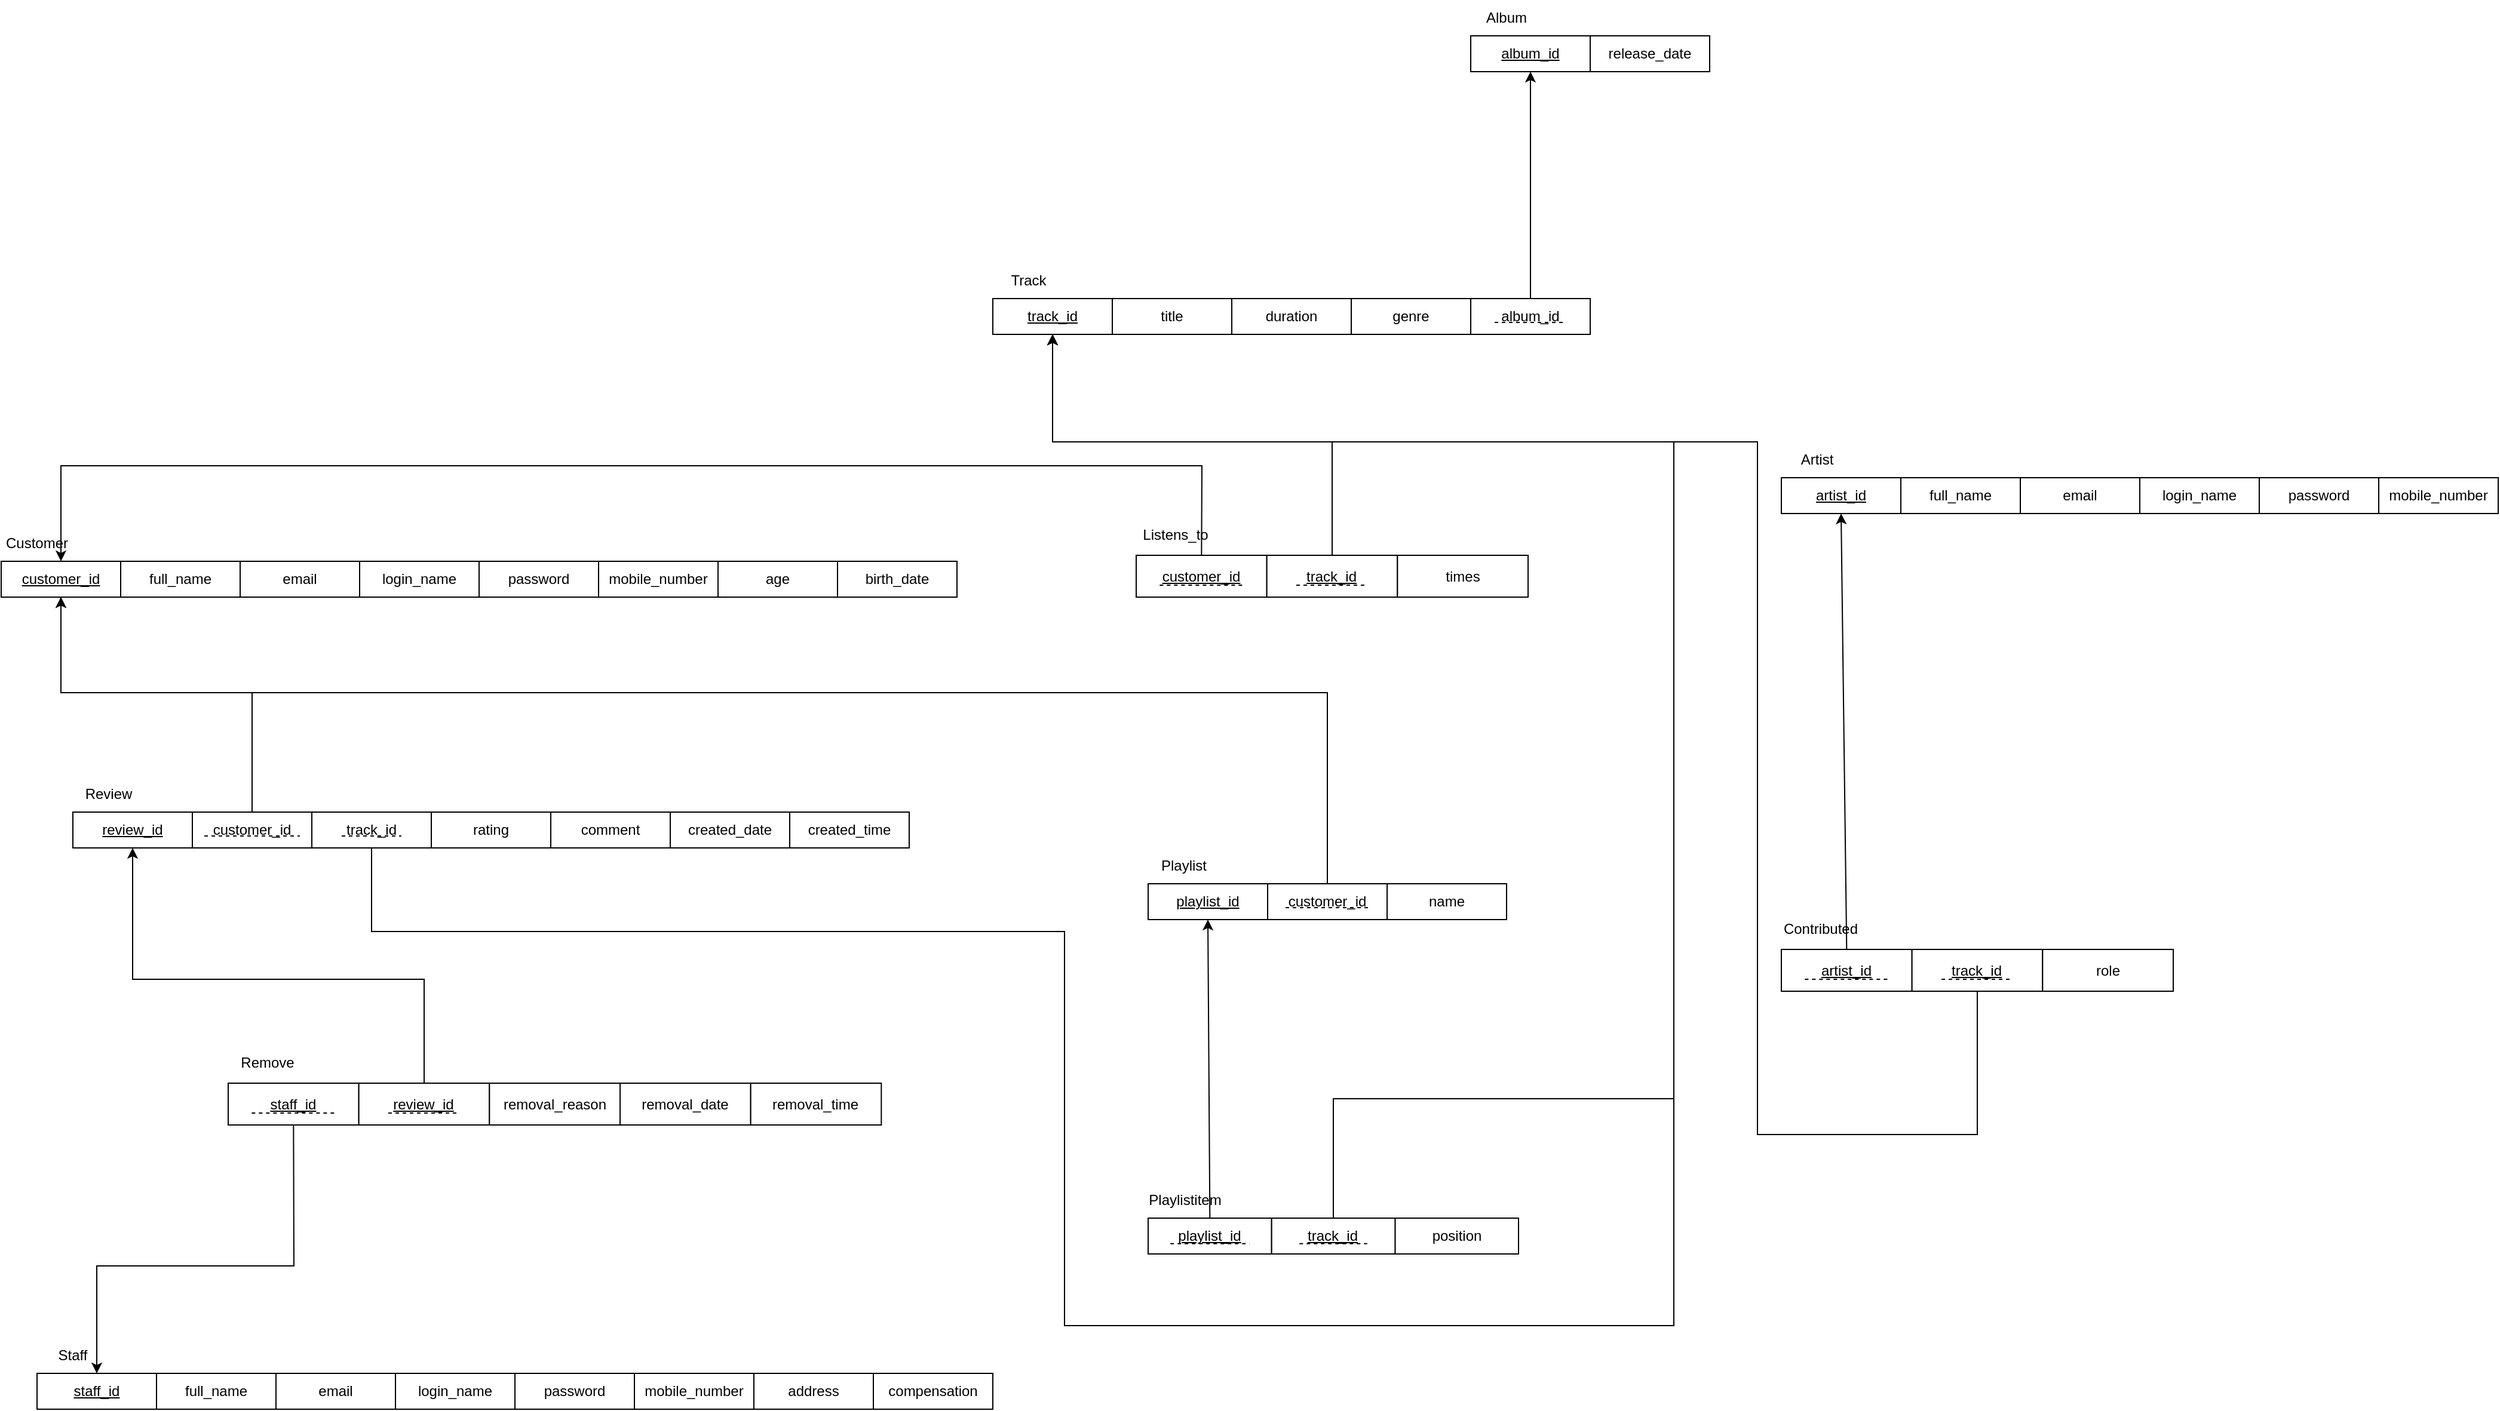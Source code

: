 <mxfile version="28.2.1">
  <diagram id="65YrT60S0ws-PlNcIAfQ" name="第 1 页">
    <mxGraphModel dx="5948" dy="4789" grid="1" gridSize="10" guides="1" tooltips="1" connect="1" arrows="1" fold="1" page="0" pageScale="1" pageWidth="827" pageHeight="1169" background="none" math="0" shadow="0">
      <root>
        <mxCell id="0" />
        <mxCell id="1" parent="0" />
        <mxCell id="izy5qJ_a97B4o7qX0N7h-158" value="" style="group" vertex="1" connectable="0" parent="1">
          <mxGeometry x="-4450" y="-3700" width="2090" height="1180" as="geometry" />
        </mxCell>
        <mxCell id="izy5qJ_a97B4o7qX0N7h-9" value="" style="group" vertex="1" connectable="0" parent="izy5qJ_a97B4o7qX0N7h-158">
          <mxGeometry x="1230" width="200" height="60" as="geometry" />
        </mxCell>
        <mxCell id="izy5qJ_a97B4o7qX0N7h-2" value="&lt;u&gt;album_id&lt;/u&gt;" style="rounded=0;whiteSpace=wrap;html=1;" vertex="1" parent="izy5qJ_a97B4o7qX0N7h-9">
          <mxGeometry y="30" width="100" height="30" as="geometry" />
        </mxCell>
        <mxCell id="izy5qJ_a97B4o7qX0N7h-7" value="release_date" style="rounded=0;whiteSpace=wrap;html=1;" vertex="1" parent="izy5qJ_a97B4o7qX0N7h-9">
          <mxGeometry x="100" y="30" width="100" height="30" as="geometry" />
        </mxCell>
        <mxCell id="izy5qJ_a97B4o7qX0N7h-8" value="Album" style="text;html=1;align=center;verticalAlign=middle;whiteSpace=wrap;rounded=0;" vertex="1" parent="izy5qJ_a97B4o7qX0N7h-9">
          <mxGeometry width="60" height="30" as="geometry" />
        </mxCell>
        <mxCell id="izy5qJ_a97B4o7qX0N7h-17" value="" style="group" vertex="1" connectable="0" parent="izy5qJ_a97B4o7qX0N7h-158">
          <mxGeometry x="830" y="220" width="500" height="60" as="geometry" />
        </mxCell>
        <mxCell id="izy5qJ_a97B4o7qX0N7h-10" value="" style="group" vertex="1" connectable="0" parent="izy5qJ_a97B4o7qX0N7h-17">
          <mxGeometry width="200" height="60" as="geometry" />
        </mxCell>
        <mxCell id="izy5qJ_a97B4o7qX0N7h-11" value="&lt;u&gt;track_id&lt;/u&gt;" style="rounded=0;whiteSpace=wrap;html=1;" vertex="1" parent="izy5qJ_a97B4o7qX0N7h-10">
          <mxGeometry y="30" width="100" height="30" as="geometry" />
        </mxCell>
        <mxCell id="izy5qJ_a97B4o7qX0N7h-12" value="title" style="rounded=0;whiteSpace=wrap;html=1;" vertex="1" parent="izy5qJ_a97B4o7qX0N7h-10">
          <mxGeometry x="100" y="30" width="100" height="30" as="geometry" />
        </mxCell>
        <mxCell id="izy5qJ_a97B4o7qX0N7h-13" value="Track" style="text;html=1;align=center;verticalAlign=middle;whiteSpace=wrap;rounded=0;" vertex="1" parent="izy5qJ_a97B4o7qX0N7h-10">
          <mxGeometry width="60" height="30" as="geometry" />
        </mxCell>
        <mxCell id="izy5qJ_a97B4o7qX0N7h-14" value="duration" style="rounded=0;whiteSpace=wrap;html=1;" vertex="1" parent="izy5qJ_a97B4o7qX0N7h-17">
          <mxGeometry x="200" y="30" width="100" height="30" as="geometry" />
        </mxCell>
        <mxCell id="izy5qJ_a97B4o7qX0N7h-15" value="genre" style="rounded=0;whiteSpace=wrap;html=1;" vertex="1" parent="izy5qJ_a97B4o7qX0N7h-17">
          <mxGeometry x="300" y="30" width="100" height="30" as="geometry" />
        </mxCell>
        <object label="album_id" id="izy5qJ_a97B4o7qX0N7h-16">
          <mxCell style="rounded=0;whiteSpace=wrap;html=1;" vertex="1" parent="izy5qJ_a97B4o7qX0N7h-17">
            <mxGeometry x="400" y="30" width="100" height="30" as="geometry" />
          </mxCell>
        </object>
        <mxCell id="izy5qJ_a97B4o7qX0N7h-20" value="" style="endArrow=none;dashed=1;html=1;rounded=0;fontFamily=Helvetica;fontSize=12;fontColor=default;" edge="1" parent="izy5qJ_a97B4o7qX0N7h-17">
          <mxGeometry width="50" height="50" relative="1" as="geometry">
            <mxPoint x="420" y="50" as="sourcePoint" />
            <mxPoint x="480" y="50" as="targetPoint" />
          </mxGeometry>
        </mxCell>
        <mxCell id="izy5qJ_a97B4o7qX0N7h-42" value="" style="group" vertex="1" connectable="0" parent="izy5qJ_a97B4o7qX0N7h-158">
          <mxGeometry x="1490" y="370" width="600" height="60" as="geometry" />
        </mxCell>
        <mxCell id="izy5qJ_a97B4o7qX0N7h-21" value="" style="group" vertex="1" connectable="0" parent="izy5qJ_a97B4o7qX0N7h-42">
          <mxGeometry width="500" height="60" as="geometry" />
        </mxCell>
        <mxCell id="izy5qJ_a97B4o7qX0N7h-22" value="" style="group" vertex="1" connectable="0" parent="izy5qJ_a97B4o7qX0N7h-21">
          <mxGeometry width="200" height="60" as="geometry" />
        </mxCell>
        <mxCell id="izy5qJ_a97B4o7qX0N7h-23" value="&lt;u&gt;artist_id&lt;/u&gt;" style="rounded=0;whiteSpace=wrap;html=1;" vertex="1" parent="izy5qJ_a97B4o7qX0N7h-22">
          <mxGeometry y="30" width="100" height="30" as="geometry" />
        </mxCell>
        <mxCell id="izy5qJ_a97B4o7qX0N7h-24" value="full_name" style="rounded=0;whiteSpace=wrap;html=1;" vertex="1" parent="izy5qJ_a97B4o7qX0N7h-22">
          <mxGeometry x="100" y="30" width="100" height="30" as="geometry" />
        </mxCell>
        <mxCell id="izy5qJ_a97B4o7qX0N7h-25" value="Artist" style="text;html=1;align=center;verticalAlign=middle;whiteSpace=wrap;rounded=0;" vertex="1" parent="izy5qJ_a97B4o7qX0N7h-22">
          <mxGeometry width="60" height="30" as="geometry" />
        </mxCell>
        <mxCell id="izy5qJ_a97B4o7qX0N7h-26" value="email" style="rounded=0;whiteSpace=wrap;html=1;" vertex="1" parent="izy5qJ_a97B4o7qX0N7h-21">
          <mxGeometry x="200" y="30" width="100" height="30" as="geometry" />
        </mxCell>
        <mxCell id="izy5qJ_a97B4o7qX0N7h-27" value="login_name" style="rounded=0;whiteSpace=wrap;html=1;" vertex="1" parent="izy5qJ_a97B4o7qX0N7h-21">
          <mxGeometry x="300" y="30" width="100" height="30" as="geometry" />
        </mxCell>
        <object label="password" id="izy5qJ_a97B4o7qX0N7h-28">
          <mxCell style="rounded=0;whiteSpace=wrap;html=1;" vertex="1" parent="izy5qJ_a97B4o7qX0N7h-21">
            <mxGeometry x="400" y="30" width="100" height="30" as="geometry" />
          </mxCell>
        </object>
        <object label="mobile_number" id="izy5qJ_a97B4o7qX0N7h-41">
          <mxCell style="rounded=0;whiteSpace=wrap;html=1;" vertex="1" parent="izy5qJ_a97B4o7qX0N7h-42">
            <mxGeometry x="500" y="30" width="100" height="30" as="geometry" />
          </mxCell>
        </object>
        <mxCell id="izy5qJ_a97B4o7qX0N7h-55" value="" style="group" vertex="1" connectable="0" parent="izy5qJ_a97B4o7qX0N7h-158">
          <mxGeometry y="440" width="800" height="60" as="geometry" />
        </mxCell>
        <mxCell id="izy5qJ_a97B4o7qX0N7h-43" value="" style="group" vertex="1" connectable="0" parent="izy5qJ_a97B4o7qX0N7h-55">
          <mxGeometry width="600" height="60" as="geometry" />
        </mxCell>
        <mxCell id="izy5qJ_a97B4o7qX0N7h-44" value="" style="group" vertex="1" connectable="0" parent="izy5qJ_a97B4o7qX0N7h-43">
          <mxGeometry width="500" height="60" as="geometry" />
        </mxCell>
        <mxCell id="izy5qJ_a97B4o7qX0N7h-45" value="" style="group" vertex="1" connectable="0" parent="izy5qJ_a97B4o7qX0N7h-44">
          <mxGeometry width="200" height="60" as="geometry" />
        </mxCell>
        <mxCell id="izy5qJ_a97B4o7qX0N7h-46" value="&lt;u&gt;customer_id&lt;/u&gt;" style="rounded=0;whiteSpace=wrap;html=1;" vertex="1" parent="izy5qJ_a97B4o7qX0N7h-45">
          <mxGeometry y="30" width="100" height="30" as="geometry" />
        </mxCell>
        <mxCell id="izy5qJ_a97B4o7qX0N7h-47" value="full_name" style="rounded=0;whiteSpace=wrap;html=1;" vertex="1" parent="izy5qJ_a97B4o7qX0N7h-45">
          <mxGeometry x="100" y="30" width="100" height="30" as="geometry" />
        </mxCell>
        <mxCell id="izy5qJ_a97B4o7qX0N7h-48" value="Customer" style="text;html=1;align=center;verticalAlign=middle;whiteSpace=wrap;rounded=0;" vertex="1" parent="izy5qJ_a97B4o7qX0N7h-45">
          <mxGeometry width="60" height="30" as="geometry" />
        </mxCell>
        <mxCell id="izy5qJ_a97B4o7qX0N7h-49" value="email" style="rounded=0;whiteSpace=wrap;html=1;" vertex="1" parent="izy5qJ_a97B4o7qX0N7h-44">
          <mxGeometry x="200" y="30" width="100" height="30" as="geometry" />
        </mxCell>
        <mxCell id="izy5qJ_a97B4o7qX0N7h-50" value="login_name" style="rounded=0;whiteSpace=wrap;html=1;" vertex="1" parent="izy5qJ_a97B4o7qX0N7h-44">
          <mxGeometry x="300" y="30" width="100" height="30" as="geometry" />
        </mxCell>
        <object label="password" id="izy5qJ_a97B4o7qX0N7h-51">
          <mxCell style="rounded=0;whiteSpace=wrap;html=1;" vertex="1" parent="izy5qJ_a97B4o7qX0N7h-44">
            <mxGeometry x="400" y="30" width="100" height="30" as="geometry" />
          </mxCell>
        </object>
        <object label="mobile_number" id="izy5qJ_a97B4o7qX0N7h-52">
          <mxCell style="rounded=0;whiteSpace=wrap;html=1;" vertex="1" parent="izy5qJ_a97B4o7qX0N7h-43">
            <mxGeometry x="500" y="30" width="100" height="30" as="geometry" />
          </mxCell>
        </object>
        <object label="age" id="izy5qJ_a97B4o7qX0N7h-53">
          <mxCell style="rounded=0;whiteSpace=wrap;html=1;" vertex="1" parent="izy5qJ_a97B4o7qX0N7h-55">
            <mxGeometry x="600" y="30" width="100" height="30" as="geometry" />
          </mxCell>
        </object>
        <object label="birth_date" id="izy5qJ_a97B4o7qX0N7h-54">
          <mxCell style="rounded=0;whiteSpace=wrap;html=1;" vertex="1" parent="izy5qJ_a97B4o7qX0N7h-55">
            <mxGeometry x="700" y="30" width="100" height="30" as="geometry" />
          </mxCell>
        </object>
        <mxCell id="izy5qJ_a97B4o7qX0N7h-63" value="" style="group" vertex="1" connectable="0" parent="izy5qJ_a97B4o7qX0N7h-158">
          <mxGeometry x="950" y="430" width="328" height="70" as="geometry" />
        </mxCell>
        <mxCell id="izy5qJ_a97B4o7qX0N7h-56" value="" style="group" vertex="1" connectable="0" parent="izy5qJ_a97B4o7qX0N7h-63">
          <mxGeometry width="218.667" height="70" as="geometry" />
        </mxCell>
        <mxCell id="izy5qJ_a97B4o7qX0N7h-57" value="&lt;u&gt;customer_id&lt;/u&gt;" style="rounded=0;whiteSpace=wrap;html=1;" vertex="1" parent="izy5qJ_a97B4o7qX0N7h-56">
          <mxGeometry y="35" width="109.333" height="35" as="geometry" />
        </mxCell>
        <mxCell id="izy5qJ_a97B4o7qX0N7h-58" value="&lt;u&gt;track_id&lt;/u&gt;" style="rounded=0;whiteSpace=wrap;html=1;" vertex="1" parent="izy5qJ_a97B4o7qX0N7h-56">
          <mxGeometry x="109.333" y="35" width="109.333" height="35" as="geometry" />
        </mxCell>
        <mxCell id="izy5qJ_a97B4o7qX0N7h-59" value="Listens_to" style="text;html=1;align=center;verticalAlign=middle;whiteSpace=wrap;rounded=0;" vertex="1" parent="izy5qJ_a97B4o7qX0N7h-56">
          <mxGeometry width="65.6" height="35" as="geometry" />
        </mxCell>
        <mxCell id="izy5qJ_a97B4o7qX0N7h-61" value="" style="endArrow=none;dashed=1;html=1;rounded=0;fontFamily=Helvetica;fontSize=12;fontColor=default;" edge="1" parent="izy5qJ_a97B4o7qX0N7h-56">
          <mxGeometry width="50" height="50" relative="1" as="geometry">
            <mxPoint x="134" y="60" as="sourcePoint" />
            <mxPoint x="194" y="60" as="targetPoint" />
          </mxGeometry>
        </mxCell>
        <mxCell id="izy5qJ_a97B4o7qX0N7h-62" value="" style="endArrow=none;dashed=1;html=1;rounded=0;fontFamily=Helvetica;fontSize=12;fontColor=default;" edge="1" parent="izy5qJ_a97B4o7qX0N7h-56">
          <mxGeometry width="50" height="50" relative="1" as="geometry">
            <mxPoint x="19.67" y="60" as="sourcePoint" />
            <mxPoint x="89.67" y="60" as="targetPoint" />
          </mxGeometry>
        </mxCell>
        <mxCell id="izy5qJ_a97B4o7qX0N7h-60" value="times" style="rounded=0;whiteSpace=wrap;html=1;" vertex="1" parent="izy5qJ_a97B4o7qX0N7h-63">
          <mxGeometry x="218.667" y="35" width="109.333" height="35" as="geometry" />
        </mxCell>
        <mxCell id="izy5qJ_a97B4o7qX0N7h-76" value="" style="group" vertex="1" connectable="0" parent="izy5qJ_a97B4o7qX0N7h-158">
          <mxGeometry x="60" y="650" width="700" height="60" as="geometry" />
        </mxCell>
        <mxCell id="izy5qJ_a97B4o7qX0N7h-64" value="" style="group" vertex="1" connectable="0" parent="izy5qJ_a97B4o7qX0N7h-76">
          <mxGeometry width="200" height="60" as="geometry" />
        </mxCell>
        <mxCell id="izy5qJ_a97B4o7qX0N7h-65" value="&lt;u&gt;review_id&lt;/u&gt;" style="rounded=0;whiteSpace=wrap;html=1;" vertex="1" parent="izy5qJ_a97B4o7qX0N7h-64">
          <mxGeometry y="30" width="100" height="30" as="geometry" />
        </mxCell>
        <mxCell id="izy5qJ_a97B4o7qX0N7h-66" value="customer_id" style="rounded=0;whiteSpace=wrap;html=1;" vertex="1" parent="izy5qJ_a97B4o7qX0N7h-64">
          <mxGeometry x="100" y="30" width="100" height="30" as="geometry" />
        </mxCell>
        <mxCell id="izy5qJ_a97B4o7qX0N7h-67" value="Review" style="text;html=1;align=center;verticalAlign=middle;whiteSpace=wrap;rounded=0;" vertex="1" parent="izy5qJ_a97B4o7qX0N7h-64">
          <mxGeometry width="60" height="30" as="geometry" />
        </mxCell>
        <mxCell id="izy5qJ_a97B4o7qX0N7h-73" value="" style="endArrow=none;dashed=1;html=1;rounded=0;fontFamily=Helvetica;fontSize=12;fontColor=default;" edge="1" parent="izy5qJ_a97B4o7qX0N7h-64">
          <mxGeometry width="50" height="50" relative="1" as="geometry">
            <mxPoint x="110" y="50" as="sourcePoint" />
            <mxPoint x="190" y="50" as="targetPoint" />
          </mxGeometry>
        </mxCell>
        <mxCell id="izy5qJ_a97B4o7qX0N7h-68" value="track_id" style="rounded=0;whiteSpace=wrap;html=1;" vertex="1" parent="izy5qJ_a97B4o7qX0N7h-76">
          <mxGeometry x="200" y="30" width="100" height="30" as="geometry" />
        </mxCell>
        <mxCell id="izy5qJ_a97B4o7qX0N7h-69" value="rating" style="rounded=0;whiteSpace=wrap;html=1;" vertex="1" parent="izy5qJ_a97B4o7qX0N7h-76">
          <mxGeometry x="300" y="30" width="100" height="30" as="geometry" />
        </mxCell>
        <mxCell id="izy5qJ_a97B4o7qX0N7h-70" value="comment" style="rounded=0;whiteSpace=wrap;html=1;" vertex="1" parent="izy5qJ_a97B4o7qX0N7h-76">
          <mxGeometry x="400" y="30" width="100" height="30" as="geometry" />
        </mxCell>
        <mxCell id="izy5qJ_a97B4o7qX0N7h-71" value="created_date" style="rounded=0;whiteSpace=wrap;html=1;" vertex="1" parent="izy5qJ_a97B4o7qX0N7h-76">
          <mxGeometry x="500" y="30" width="100" height="30" as="geometry" />
        </mxCell>
        <mxCell id="izy5qJ_a97B4o7qX0N7h-72" value="created_time" style="rounded=0;whiteSpace=wrap;html=1;" vertex="1" parent="izy5qJ_a97B4o7qX0N7h-76">
          <mxGeometry x="600" y="30" width="100" height="30" as="geometry" />
        </mxCell>
        <mxCell id="izy5qJ_a97B4o7qX0N7h-75" value="" style="endArrow=none;dashed=1;html=1;rounded=0;fontFamily=Helvetica;fontSize=12;fontColor=default;" edge="1" parent="izy5qJ_a97B4o7qX0N7h-76">
          <mxGeometry width="50" height="50" relative="1" as="geometry">
            <mxPoint x="225" y="50" as="sourcePoint" />
            <mxPoint x="275" y="50" as="targetPoint" />
          </mxGeometry>
        </mxCell>
        <mxCell id="izy5qJ_a97B4o7qX0N7h-77" value="" style="group" vertex="1" connectable="0" parent="izy5qJ_a97B4o7qX0N7h-158">
          <mxGeometry x="1490" y="760" width="328" height="70" as="geometry" />
        </mxCell>
        <mxCell id="izy5qJ_a97B4o7qX0N7h-78" value="" style="group" vertex="1" connectable="0" parent="izy5qJ_a97B4o7qX0N7h-77">
          <mxGeometry width="218.667" height="70" as="geometry" />
        </mxCell>
        <mxCell id="izy5qJ_a97B4o7qX0N7h-79" value="&lt;u&gt;artist_id&lt;/u&gt;" style="rounded=0;whiteSpace=wrap;html=1;" vertex="1" parent="izy5qJ_a97B4o7qX0N7h-78">
          <mxGeometry y="35" width="109.333" height="35" as="geometry" />
        </mxCell>
        <mxCell id="izy5qJ_a97B4o7qX0N7h-80" value="&lt;u&gt;track_id&lt;/u&gt;" style="rounded=0;whiteSpace=wrap;html=1;" vertex="1" parent="izy5qJ_a97B4o7qX0N7h-78">
          <mxGeometry x="109.333" y="35" width="109.333" height="35" as="geometry" />
        </mxCell>
        <mxCell id="izy5qJ_a97B4o7qX0N7h-81" value="Contributed" style="text;html=1;align=center;verticalAlign=middle;whiteSpace=wrap;rounded=0;" vertex="1" parent="izy5qJ_a97B4o7qX0N7h-78">
          <mxGeometry width="65.6" height="35" as="geometry" />
        </mxCell>
        <mxCell id="izy5qJ_a97B4o7qX0N7h-82" value="" style="endArrow=none;dashed=1;html=1;rounded=0;fontFamily=Helvetica;fontSize=12;fontColor=default;" edge="1" parent="izy5qJ_a97B4o7qX0N7h-78">
          <mxGeometry width="50" height="50" relative="1" as="geometry">
            <mxPoint x="134" y="60" as="sourcePoint" />
            <mxPoint x="194" y="60" as="targetPoint" />
          </mxGeometry>
        </mxCell>
        <mxCell id="izy5qJ_a97B4o7qX0N7h-83" value="" style="endArrow=none;dashed=1;html=1;rounded=0;fontFamily=Helvetica;fontSize=12;fontColor=default;" edge="1" parent="izy5qJ_a97B4o7qX0N7h-78">
          <mxGeometry width="50" height="50" relative="1" as="geometry">
            <mxPoint x="19.67" y="60" as="sourcePoint" />
            <mxPoint x="89.67" y="60" as="targetPoint" />
          </mxGeometry>
        </mxCell>
        <mxCell id="izy5qJ_a97B4o7qX0N7h-84" value="role" style="rounded=0;whiteSpace=wrap;html=1;" vertex="1" parent="izy5qJ_a97B4o7qX0N7h-77">
          <mxGeometry x="218.667" y="35" width="109.333" height="35" as="geometry" />
        </mxCell>
        <mxCell id="izy5qJ_a97B4o7qX0N7h-91" value="" style="group" vertex="1" connectable="0" parent="izy5qJ_a97B4o7qX0N7h-158">
          <mxGeometry x="960" y="710" width="300" height="60" as="geometry" />
        </mxCell>
        <mxCell id="izy5qJ_a97B4o7qX0N7h-85" value="" style="group" vertex="1" connectable="0" parent="izy5qJ_a97B4o7qX0N7h-91">
          <mxGeometry width="200" height="60" as="geometry" />
        </mxCell>
        <mxCell id="izy5qJ_a97B4o7qX0N7h-86" value="&lt;u&gt;playlist_id&lt;/u&gt;" style="rounded=0;whiteSpace=wrap;html=1;" vertex="1" parent="izy5qJ_a97B4o7qX0N7h-85">
          <mxGeometry y="30" width="100" height="30" as="geometry" />
        </mxCell>
        <mxCell id="izy5qJ_a97B4o7qX0N7h-87" value="customer_id" style="rounded=0;whiteSpace=wrap;html=1;" vertex="1" parent="izy5qJ_a97B4o7qX0N7h-85">
          <mxGeometry x="100" y="30" width="100" height="30" as="geometry" />
        </mxCell>
        <mxCell id="izy5qJ_a97B4o7qX0N7h-88" value="Playlist" style="text;html=1;align=center;verticalAlign=middle;whiteSpace=wrap;rounded=0;" vertex="1" parent="izy5qJ_a97B4o7qX0N7h-85">
          <mxGeometry width="60" height="30" as="geometry" />
        </mxCell>
        <mxCell id="izy5qJ_a97B4o7qX0N7h-90" value="" style="endArrow=none;dashed=1;html=1;rounded=0;fontFamily=Helvetica;fontSize=12;fontColor=default;" edge="1" parent="izy5qJ_a97B4o7qX0N7h-85">
          <mxGeometry width="50" height="50" relative="1" as="geometry">
            <mxPoint x="115" y="50" as="sourcePoint" />
            <mxPoint x="185" y="50" as="targetPoint" />
          </mxGeometry>
        </mxCell>
        <mxCell id="izy5qJ_a97B4o7qX0N7h-89" value="name" style="rounded=0;whiteSpace=wrap;html=1;" vertex="1" parent="izy5qJ_a97B4o7qX0N7h-91">
          <mxGeometry x="200" y="30" width="100" height="30" as="geometry" />
        </mxCell>
        <mxCell id="izy5qJ_a97B4o7qX0N7h-92" value="" style="group" vertex="1" connectable="0" parent="izy5qJ_a97B4o7qX0N7h-158">
          <mxGeometry x="30" y="1120" width="800" height="60" as="geometry" />
        </mxCell>
        <mxCell id="izy5qJ_a97B4o7qX0N7h-93" value="" style="group" vertex="1" connectable="0" parent="izy5qJ_a97B4o7qX0N7h-92">
          <mxGeometry width="600" height="60" as="geometry" />
        </mxCell>
        <mxCell id="izy5qJ_a97B4o7qX0N7h-94" value="" style="group" vertex="1" connectable="0" parent="izy5qJ_a97B4o7qX0N7h-93">
          <mxGeometry width="500" height="60" as="geometry" />
        </mxCell>
        <mxCell id="izy5qJ_a97B4o7qX0N7h-95" value="" style="group" vertex="1" connectable="0" parent="izy5qJ_a97B4o7qX0N7h-94">
          <mxGeometry width="200" height="60" as="geometry" />
        </mxCell>
        <mxCell id="izy5qJ_a97B4o7qX0N7h-96" value="&lt;u&gt;staff_id&lt;/u&gt;" style="rounded=0;whiteSpace=wrap;html=1;" vertex="1" parent="izy5qJ_a97B4o7qX0N7h-95">
          <mxGeometry y="30" width="100" height="30" as="geometry" />
        </mxCell>
        <mxCell id="izy5qJ_a97B4o7qX0N7h-97" value="full_name" style="rounded=0;whiteSpace=wrap;html=1;" vertex="1" parent="izy5qJ_a97B4o7qX0N7h-95">
          <mxGeometry x="100" y="30" width="100" height="30" as="geometry" />
        </mxCell>
        <mxCell id="izy5qJ_a97B4o7qX0N7h-98" value="Staff" style="text;html=1;align=center;verticalAlign=middle;whiteSpace=wrap;rounded=0;" vertex="1" parent="izy5qJ_a97B4o7qX0N7h-95">
          <mxGeometry width="60" height="30" as="geometry" />
        </mxCell>
        <mxCell id="izy5qJ_a97B4o7qX0N7h-99" value="email" style="rounded=0;whiteSpace=wrap;html=1;" vertex="1" parent="izy5qJ_a97B4o7qX0N7h-94">
          <mxGeometry x="200" y="30" width="100" height="30" as="geometry" />
        </mxCell>
        <mxCell id="izy5qJ_a97B4o7qX0N7h-100" value="login_name" style="rounded=0;whiteSpace=wrap;html=1;" vertex="1" parent="izy5qJ_a97B4o7qX0N7h-94">
          <mxGeometry x="300" y="30" width="100" height="30" as="geometry" />
        </mxCell>
        <object label="password" id="izy5qJ_a97B4o7qX0N7h-101">
          <mxCell style="rounded=0;whiteSpace=wrap;html=1;" vertex="1" parent="izy5qJ_a97B4o7qX0N7h-94">
            <mxGeometry x="400" y="30" width="100" height="30" as="geometry" />
          </mxCell>
        </object>
        <object label="mobile_number" id="izy5qJ_a97B4o7qX0N7h-102">
          <mxCell style="rounded=0;whiteSpace=wrap;html=1;" vertex="1" parent="izy5qJ_a97B4o7qX0N7h-93">
            <mxGeometry x="500" y="30" width="100" height="30" as="geometry" />
          </mxCell>
        </object>
        <object label="address" id="izy5qJ_a97B4o7qX0N7h-103">
          <mxCell style="rounded=0;whiteSpace=wrap;html=1;" vertex="1" parent="izy5qJ_a97B4o7qX0N7h-92">
            <mxGeometry x="600" y="30" width="100" height="30" as="geometry" />
          </mxCell>
        </object>
        <object label="compensation" id="izy5qJ_a97B4o7qX0N7h-104">
          <mxCell style="rounded=0;whiteSpace=wrap;html=1;" vertex="1" parent="izy5qJ_a97B4o7qX0N7h-92">
            <mxGeometry x="700" y="30" width="100" height="30" as="geometry" />
          </mxCell>
        </object>
        <mxCell id="izy5qJ_a97B4o7qX0N7h-128" value="" style="group" vertex="1" connectable="0" parent="izy5qJ_a97B4o7qX0N7h-158">
          <mxGeometry x="190" y="872" width="546.663" height="70" as="geometry" />
        </mxCell>
        <mxCell id="izy5qJ_a97B4o7qX0N7h-118" value="" style="group" vertex="1" connectable="0" parent="izy5qJ_a97B4o7qX0N7h-128">
          <mxGeometry width="328" height="70" as="geometry" />
        </mxCell>
        <mxCell id="izy5qJ_a97B4o7qX0N7h-119" value="" style="group" vertex="1" connectable="0" parent="izy5qJ_a97B4o7qX0N7h-118">
          <mxGeometry width="218.667" height="70" as="geometry" />
        </mxCell>
        <mxCell id="izy5qJ_a97B4o7qX0N7h-120" value="&lt;u&gt;staff_id&lt;/u&gt;" style="rounded=0;whiteSpace=wrap;html=1;" vertex="1" parent="izy5qJ_a97B4o7qX0N7h-119">
          <mxGeometry y="35" width="109.333" height="35" as="geometry" />
        </mxCell>
        <mxCell id="izy5qJ_a97B4o7qX0N7h-121" value="&lt;u&gt;review_id&lt;/u&gt;" style="rounded=0;whiteSpace=wrap;html=1;" vertex="1" parent="izy5qJ_a97B4o7qX0N7h-119">
          <mxGeometry x="109.333" y="35" width="109.333" height="35" as="geometry" />
        </mxCell>
        <mxCell id="izy5qJ_a97B4o7qX0N7h-122" value="Remove" style="text;html=1;align=center;verticalAlign=middle;whiteSpace=wrap;rounded=0;" vertex="1" parent="izy5qJ_a97B4o7qX0N7h-119">
          <mxGeometry width="65.6" height="35" as="geometry" />
        </mxCell>
        <mxCell id="izy5qJ_a97B4o7qX0N7h-123" value="" style="endArrow=none;dashed=1;html=1;rounded=0;fontFamily=Helvetica;fontSize=12;fontColor=default;" edge="1" parent="izy5qJ_a97B4o7qX0N7h-119">
          <mxGeometry width="50" height="50" relative="1" as="geometry">
            <mxPoint x="134" y="60" as="sourcePoint" />
            <mxPoint x="194" y="60" as="targetPoint" />
          </mxGeometry>
        </mxCell>
        <mxCell id="izy5qJ_a97B4o7qX0N7h-124" value="" style="endArrow=none;dashed=1;html=1;rounded=0;fontFamily=Helvetica;fontSize=12;fontColor=default;" edge="1" parent="izy5qJ_a97B4o7qX0N7h-119">
          <mxGeometry width="50" height="50" relative="1" as="geometry">
            <mxPoint x="19.67" y="60" as="sourcePoint" />
            <mxPoint x="89.67" y="60" as="targetPoint" />
          </mxGeometry>
        </mxCell>
        <mxCell id="izy5qJ_a97B4o7qX0N7h-125" value="removal_reason" style="rounded=0;whiteSpace=wrap;html=1;" vertex="1" parent="izy5qJ_a97B4o7qX0N7h-118">
          <mxGeometry x="218.667" y="35" width="109.333" height="35" as="geometry" />
        </mxCell>
        <mxCell id="izy5qJ_a97B4o7qX0N7h-126" value="removal_date" style="rounded=0;whiteSpace=wrap;html=1;" vertex="1" parent="izy5qJ_a97B4o7qX0N7h-128">
          <mxGeometry x="328" y="35" width="109.333" height="35" as="geometry" />
        </mxCell>
        <mxCell id="izy5qJ_a97B4o7qX0N7h-127" value="removal_time" style="rounded=0;whiteSpace=wrap;html=1;" vertex="1" parent="izy5qJ_a97B4o7qX0N7h-128">
          <mxGeometry x="437.33" y="35" width="109.333" height="35" as="geometry" />
        </mxCell>
        <mxCell id="izy5qJ_a97B4o7qX0N7h-141" value="" style="group" vertex="1" connectable="0" parent="izy5qJ_a97B4o7qX0N7h-158">
          <mxGeometry x="960" y="990" width="310" height="60" as="geometry" />
        </mxCell>
        <mxCell id="izy5qJ_a97B4o7qX0N7h-138" value="position" style="rounded=0;whiteSpace=wrap;html=1;container=0;" vertex="1" parent="izy5qJ_a97B4o7qX0N7h-141">
          <mxGeometry x="206.667" y="30" width="103.333" height="30" as="geometry" />
        </mxCell>
        <mxCell id="izy5qJ_a97B4o7qX0N7h-133" value="&lt;u&gt;playlist_id&lt;/u&gt;" style="rounded=0;whiteSpace=wrap;html=1;container=0;" vertex="1" parent="izy5qJ_a97B4o7qX0N7h-141">
          <mxGeometry y="30" width="103.333" height="30" as="geometry" />
        </mxCell>
        <mxCell id="izy5qJ_a97B4o7qX0N7h-134" value="&lt;u&gt;track_id&lt;/u&gt;" style="rounded=0;whiteSpace=wrap;html=1;container=0;" vertex="1" parent="izy5qJ_a97B4o7qX0N7h-141">
          <mxGeometry x="103.333" y="30" width="103.333" height="30" as="geometry" />
        </mxCell>
        <mxCell id="izy5qJ_a97B4o7qX0N7h-135" value="Playlistitem" style="text;html=1;align=center;verticalAlign=middle;whiteSpace=wrap;rounded=0;container=0;" vertex="1" parent="izy5qJ_a97B4o7qX0N7h-141">
          <mxGeometry width="62.0" height="30" as="geometry" />
        </mxCell>
        <mxCell id="izy5qJ_a97B4o7qX0N7h-136" value="" style="endArrow=none;dashed=1;html=1;rounded=0;fontFamily=Helvetica;fontSize=12;fontColor=default;" edge="1" parent="izy5qJ_a97B4o7qX0N7h-141">
          <mxGeometry width="50" height="50" relative="1" as="geometry">
            <mxPoint x="126.646" y="51.429" as="sourcePoint" />
            <mxPoint x="183.354" y="51.429" as="targetPoint" />
          </mxGeometry>
        </mxCell>
        <mxCell id="izy5qJ_a97B4o7qX0N7h-137" value="" style="endArrow=none;dashed=1;html=1;rounded=0;fontFamily=Helvetica;fontSize=12;fontColor=default;" edge="1" parent="izy5qJ_a97B4o7qX0N7h-141">
          <mxGeometry width="50" height="50" relative="1" as="geometry">
            <mxPoint x="18.591" y="51.429" as="sourcePoint" />
            <mxPoint x="84.749" y="51.429" as="targetPoint" />
          </mxGeometry>
        </mxCell>
        <mxCell id="izy5qJ_a97B4o7qX0N7h-144" value="" style="endArrow=classic;html=1;rounded=0;fontFamily=Helvetica;fontSize=12;fontColor=default;exitX=0.5;exitY=0;exitDx=0;exitDy=0;entryX=0.5;entryY=1;entryDx=0;entryDy=0;" edge="1" parent="izy5qJ_a97B4o7qX0N7h-158" source="izy5qJ_a97B4o7qX0N7h-16" target="izy5qJ_a97B4o7qX0N7h-2">
          <mxGeometry width="50" height="50" relative="1" as="geometry">
            <mxPoint x="1860" y="680" as="sourcePoint" />
            <mxPoint x="1910" y="630" as="targetPoint" />
            <Array as="points">
              <mxPoint x="1280" y="140" />
            </Array>
          </mxGeometry>
        </mxCell>
        <mxCell id="izy5qJ_a97B4o7qX0N7h-145" value="" style="endArrow=classic;html=1;rounded=0;fontFamily=Helvetica;fontSize=12;fontColor=default;exitX=0.5;exitY=0;exitDx=0;exitDy=0;entryX=0.5;entryY=1;entryDx=0;entryDy=0;" edge="1" parent="izy5qJ_a97B4o7qX0N7h-158" source="izy5qJ_a97B4o7qX0N7h-58" target="izy5qJ_a97B4o7qX0N7h-11">
          <mxGeometry width="50" height="50" relative="1" as="geometry">
            <mxPoint x="1860" y="750" as="sourcePoint" />
            <mxPoint x="1000" y="350" as="targetPoint" />
            <Array as="points">
              <mxPoint x="1114" y="370" />
              <mxPoint x="880" y="370" />
            </Array>
          </mxGeometry>
        </mxCell>
        <mxCell id="izy5qJ_a97B4o7qX0N7h-147" value="" style="endArrow=classic;html=1;rounded=0;fontFamily=Helvetica;fontSize=12;fontColor=default;exitX=0.5;exitY=0;exitDx=0;exitDy=0;entryX=0.5;entryY=0;entryDx=0;entryDy=0;" edge="1" parent="izy5qJ_a97B4o7qX0N7h-158" source="izy5qJ_a97B4o7qX0N7h-57" target="izy5qJ_a97B4o7qX0N7h-46">
          <mxGeometry width="50" height="50" relative="1" as="geometry">
            <mxPoint x="650" y="380" as="sourcePoint" />
            <mxPoint x="700" y="330" as="targetPoint" />
            <Array as="points">
              <mxPoint x="1005" y="390" />
              <mxPoint x="530" y="390" />
              <mxPoint x="50" y="390" />
            </Array>
          </mxGeometry>
        </mxCell>
        <mxCell id="izy5qJ_a97B4o7qX0N7h-148" value="" style="endArrow=classic;html=1;rounded=0;fontFamily=Helvetica;fontSize=12;fontColor=default;exitX=0.5;exitY=0;exitDx=0;exitDy=0;entryX=0.5;entryY=1;entryDx=0;entryDy=0;" edge="1" parent="izy5qJ_a97B4o7qX0N7h-158" source="izy5qJ_a97B4o7qX0N7h-79" target="izy5qJ_a97B4o7qX0N7h-23">
          <mxGeometry width="50" height="50" relative="1" as="geometry">
            <mxPoint x="1560" y="770" as="sourcePoint" />
            <mxPoint x="1610" y="720" as="targetPoint" />
          </mxGeometry>
        </mxCell>
        <mxCell id="izy5qJ_a97B4o7qX0N7h-149" value="" style="endArrow=classic;html=1;rounded=0;fontFamily=Helvetica;fontSize=12;fontColor=default;exitX=0.5;exitY=1;exitDx=0;exitDy=0;entryX=0.5;entryY=1;entryDx=0;entryDy=0;" edge="1" parent="izy5qJ_a97B4o7qX0N7h-158" source="izy5qJ_a97B4o7qX0N7h-80" target="izy5qJ_a97B4o7qX0N7h-11">
          <mxGeometry width="50" height="50" relative="1" as="geometry">
            <mxPoint x="1560" y="770" as="sourcePoint" />
            <mxPoint x="1610" y="720" as="targetPoint" />
            <Array as="points">
              <mxPoint x="1654" y="950" />
              <mxPoint x="1470" y="950" />
              <mxPoint x="1470" y="370" />
              <mxPoint x="880" y="370" />
            </Array>
          </mxGeometry>
        </mxCell>
        <mxCell id="izy5qJ_a97B4o7qX0N7h-150" value="" style="endArrow=classic;html=1;rounded=0;fontFamily=Helvetica;fontSize=12;fontColor=default;exitX=0.5;exitY=0;exitDx=0;exitDy=0;entryX=0.5;entryY=1;entryDx=0;entryDy=0;" edge="1" parent="izy5qJ_a97B4o7qX0N7h-158" source="izy5qJ_a97B4o7qX0N7h-133" target="izy5qJ_a97B4o7qX0N7h-86">
          <mxGeometry width="50" height="50" relative="1" as="geometry">
            <mxPoint x="1140" y="940" as="sourcePoint" />
            <mxPoint x="1190" y="890" as="targetPoint" />
          </mxGeometry>
        </mxCell>
        <mxCell id="izy5qJ_a97B4o7qX0N7h-151" value="" style="endArrow=classic;html=1;rounded=0;fontFamily=Helvetica;fontSize=12;fontColor=default;exitX=0.5;exitY=0;exitDx=0;exitDy=0;entryX=0.5;entryY=1;entryDx=0;entryDy=0;" edge="1" parent="izy5qJ_a97B4o7qX0N7h-158" source="izy5qJ_a97B4o7qX0N7h-134" target="izy5qJ_a97B4o7qX0N7h-11">
          <mxGeometry width="50" height="50" relative="1" as="geometry">
            <mxPoint x="1140" y="940" as="sourcePoint" />
            <mxPoint x="1190" y="890" as="targetPoint" />
            <Array as="points">
              <mxPoint x="1115" y="920" />
              <mxPoint x="1400" y="920" />
              <mxPoint x="1400" y="370" />
              <mxPoint x="880" y="370" />
            </Array>
          </mxGeometry>
        </mxCell>
        <mxCell id="izy5qJ_a97B4o7qX0N7h-152" value="" style="endArrow=classic;html=1;rounded=0;fontFamily=Helvetica;fontSize=12;fontColor=default;exitX=0.5;exitY=0;exitDx=0;exitDy=0;entryX=0.5;entryY=1;entryDx=0;entryDy=0;" edge="1" parent="izy5qJ_a97B4o7qX0N7h-158" source="izy5qJ_a97B4o7qX0N7h-87" target="izy5qJ_a97B4o7qX0N7h-46">
          <mxGeometry width="50" height="50" relative="1" as="geometry">
            <mxPoint x="680" y="970" as="sourcePoint" />
            <mxPoint x="730" y="920" as="targetPoint" />
            <Array as="points">
              <mxPoint x="1110" y="580" />
              <mxPoint x="50" y="580" />
            </Array>
          </mxGeometry>
        </mxCell>
        <mxCell id="izy5qJ_a97B4o7qX0N7h-153" value="" style="endArrow=classic;html=1;rounded=0;fontFamily=Helvetica;fontSize=12;fontColor=default;exitX=0.5;exitY=0;exitDx=0;exitDy=0;entryX=0.5;entryY=1;entryDx=0;entryDy=0;" edge="1" parent="izy5qJ_a97B4o7qX0N7h-158" source="izy5qJ_a97B4o7qX0N7h-121" target="izy5qJ_a97B4o7qX0N7h-65">
          <mxGeometry width="50" height="50" relative="1" as="geometry">
            <mxPoint x="680" y="970" as="sourcePoint" />
            <mxPoint x="730" y="920" as="targetPoint" />
            <Array as="points">
              <mxPoint x="354" y="820" />
              <mxPoint x="110" y="820" />
            </Array>
          </mxGeometry>
        </mxCell>
        <mxCell id="izy5qJ_a97B4o7qX0N7h-154" value="" style="endArrow=classic;html=1;rounded=0;fontFamily=Helvetica;fontSize=12;fontColor=default;exitX=0.5;exitY=0;exitDx=0;exitDy=0;entryX=0.5;entryY=1;entryDx=0;entryDy=0;" edge="1" parent="izy5qJ_a97B4o7qX0N7h-158" source="izy5qJ_a97B4o7qX0N7h-66" target="izy5qJ_a97B4o7qX0N7h-46">
          <mxGeometry width="50" height="50" relative="1" as="geometry">
            <mxPoint x="680" y="970" as="sourcePoint" />
            <mxPoint x="730" y="920" as="targetPoint" />
            <Array as="points">
              <mxPoint x="210" y="580" />
              <mxPoint x="50" y="580" />
            </Array>
          </mxGeometry>
        </mxCell>
        <mxCell id="izy5qJ_a97B4o7qX0N7h-155" value="" style="endArrow=classic;html=1;rounded=0;fontFamily=Helvetica;fontSize=12;fontColor=default;exitX=0.5;exitY=1;exitDx=0;exitDy=0;entryX=0.5;entryY=0;entryDx=0;entryDy=0;" edge="1" parent="izy5qJ_a97B4o7qX0N7h-158" source="izy5qJ_a97B4o7qX0N7h-120" target="izy5qJ_a97B4o7qX0N7h-96">
          <mxGeometry width="50" height="50" relative="1" as="geometry">
            <mxPoint x="680" y="970" as="sourcePoint" />
            <mxPoint x="730" y="920" as="targetPoint" />
            <Array as="points">
              <mxPoint x="245" y="1060" />
              <mxPoint x="80" y="1060" />
            </Array>
          </mxGeometry>
        </mxCell>
        <mxCell id="izy5qJ_a97B4o7qX0N7h-157" value="" style="endArrow=classic;html=1;rounded=0;fontFamily=Helvetica;fontSize=12;fontColor=default;exitX=0.5;exitY=1;exitDx=0;exitDy=0;entryX=0.5;entryY=1;entryDx=0;entryDy=0;" edge="1" parent="izy5qJ_a97B4o7qX0N7h-158" source="izy5qJ_a97B4o7qX0N7h-68" target="izy5qJ_a97B4o7qX0N7h-11">
          <mxGeometry width="50" height="50" relative="1" as="geometry">
            <mxPoint x="770" y="790" as="sourcePoint" />
            <mxPoint x="820" y="740" as="targetPoint" />
            <Array as="points">
              <mxPoint x="310" y="780" />
              <mxPoint x="890" y="780" />
              <mxPoint x="890" y="1110" />
              <mxPoint x="1400" y="1110" />
              <mxPoint x="1400" y="370" />
              <mxPoint x="880" y="370" />
            </Array>
          </mxGeometry>
        </mxCell>
      </root>
    </mxGraphModel>
  </diagram>
</mxfile>
